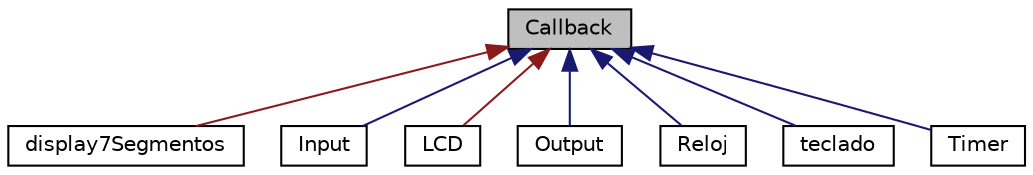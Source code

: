 digraph "Callback"
{
 // LATEX_PDF_SIZE
  edge [fontname="Helvetica",fontsize="10",labelfontname="Helvetica",labelfontsize="10"];
  node [fontname="Helvetica",fontsize="10",shape=record];
  Node1 [label="Callback",height=0.2,width=0.4,color="black", fillcolor="grey75", style="filled", fontcolor="black",tooltip="Clase del objeto Callback."];
  Node1 -> Node2 [dir="back",color="firebrick4",fontsize="10",style="solid",fontname="Helvetica"];
  Node2 [label="display7Segmentos",height=0.2,width=0.4,color="black", fillcolor="white", style="filled",URL="$classdisplay7_segmentos.html",tooltip="Clase del objeto display7Segmentos El objeto display7Segmentos permite el control de un display con d..."];
  Node1 -> Node3 [dir="back",color="midnightblue",fontsize="10",style="solid",fontname="Helvetica"];
  Node3 [label="Input",height=0.2,width=0.4,color="black", fillcolor="white", style="filled",URL="$class_input.html",tooltip="Clase del objeto Input."];
  Node1 -> Node4 [dir="back",color="firebrick4",fontsize="10",style="solid",fontname="Helvetica"];
  Node4 [label="LCD",height=0.2,width=0.4,color="black", fillcolor="white", style="filled",URL="$class_l_c_d.html",tooltip="Clase del objeto lcd El objeto lcd permite el manejo de displays digitales mediante comunicación de 4..."];
  Node1 -> Node5 [dir="back",color="midnightblue",fontsize="10",style="solid",fontname="Helvetica"];
  Node5 [label="Output",height=0.2,width=0.4,color="black", fillcolor="white", style="filled",URL="$class_output.html",tooltip="Clase del objeto outputs."];
  Node1 -> Node6 [dir="back",color="midnightblue",fontsize="10",style="solid",fontname="Helvetica"];
  Node6 [label="Reloj",height=0.2,width=0.4,color="black", fillcolor="white", style="filled",URL="$class_reloj.html",tooltip="Clase del objeto Reloj."];
  Node1 -> Node7 [dir="back",color="midnightblue",fontsize="10",style="solid",fontname="Helvetica"];
  Node7 [label="teclado",height=0.2,width=0.4,color="black", fillcolor="white", style="filled",URL="$classteclado.html",tooltip="Clase del objeto teclado FUNCIONAMIENTO: Este objeto permite controlar teclados matriciales cableados..."];
  Node1 -> Node8 [dir="back",color="midnightblue",fontsize="10",style="solid",fontname="Helvetica"];
  Node8 [label="Timer",height=0.2,width=0.4,color="black", fillcolor="white", style="filled",URL="$class_timer.html",tooltip="Clase del objeto timer."];
}
